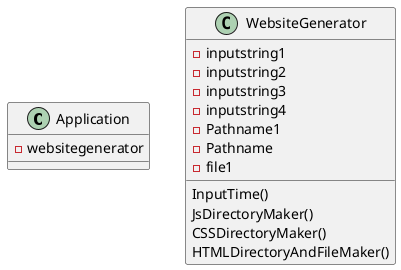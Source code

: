 @startuml
'https://plantuml.com/sequence-diagram

class Application{
-websitegenerator
}

class WebsiteGenerator{
-inputstring1
-inputstring2
-inputstring3
-inputstring4
-Pathname1
-Pathname
-file1



InputTime()
JsDirectoryMaker()
CSSDirectoryMaker()
HTMLDirectoryAndFileMaker()
}

@enduml